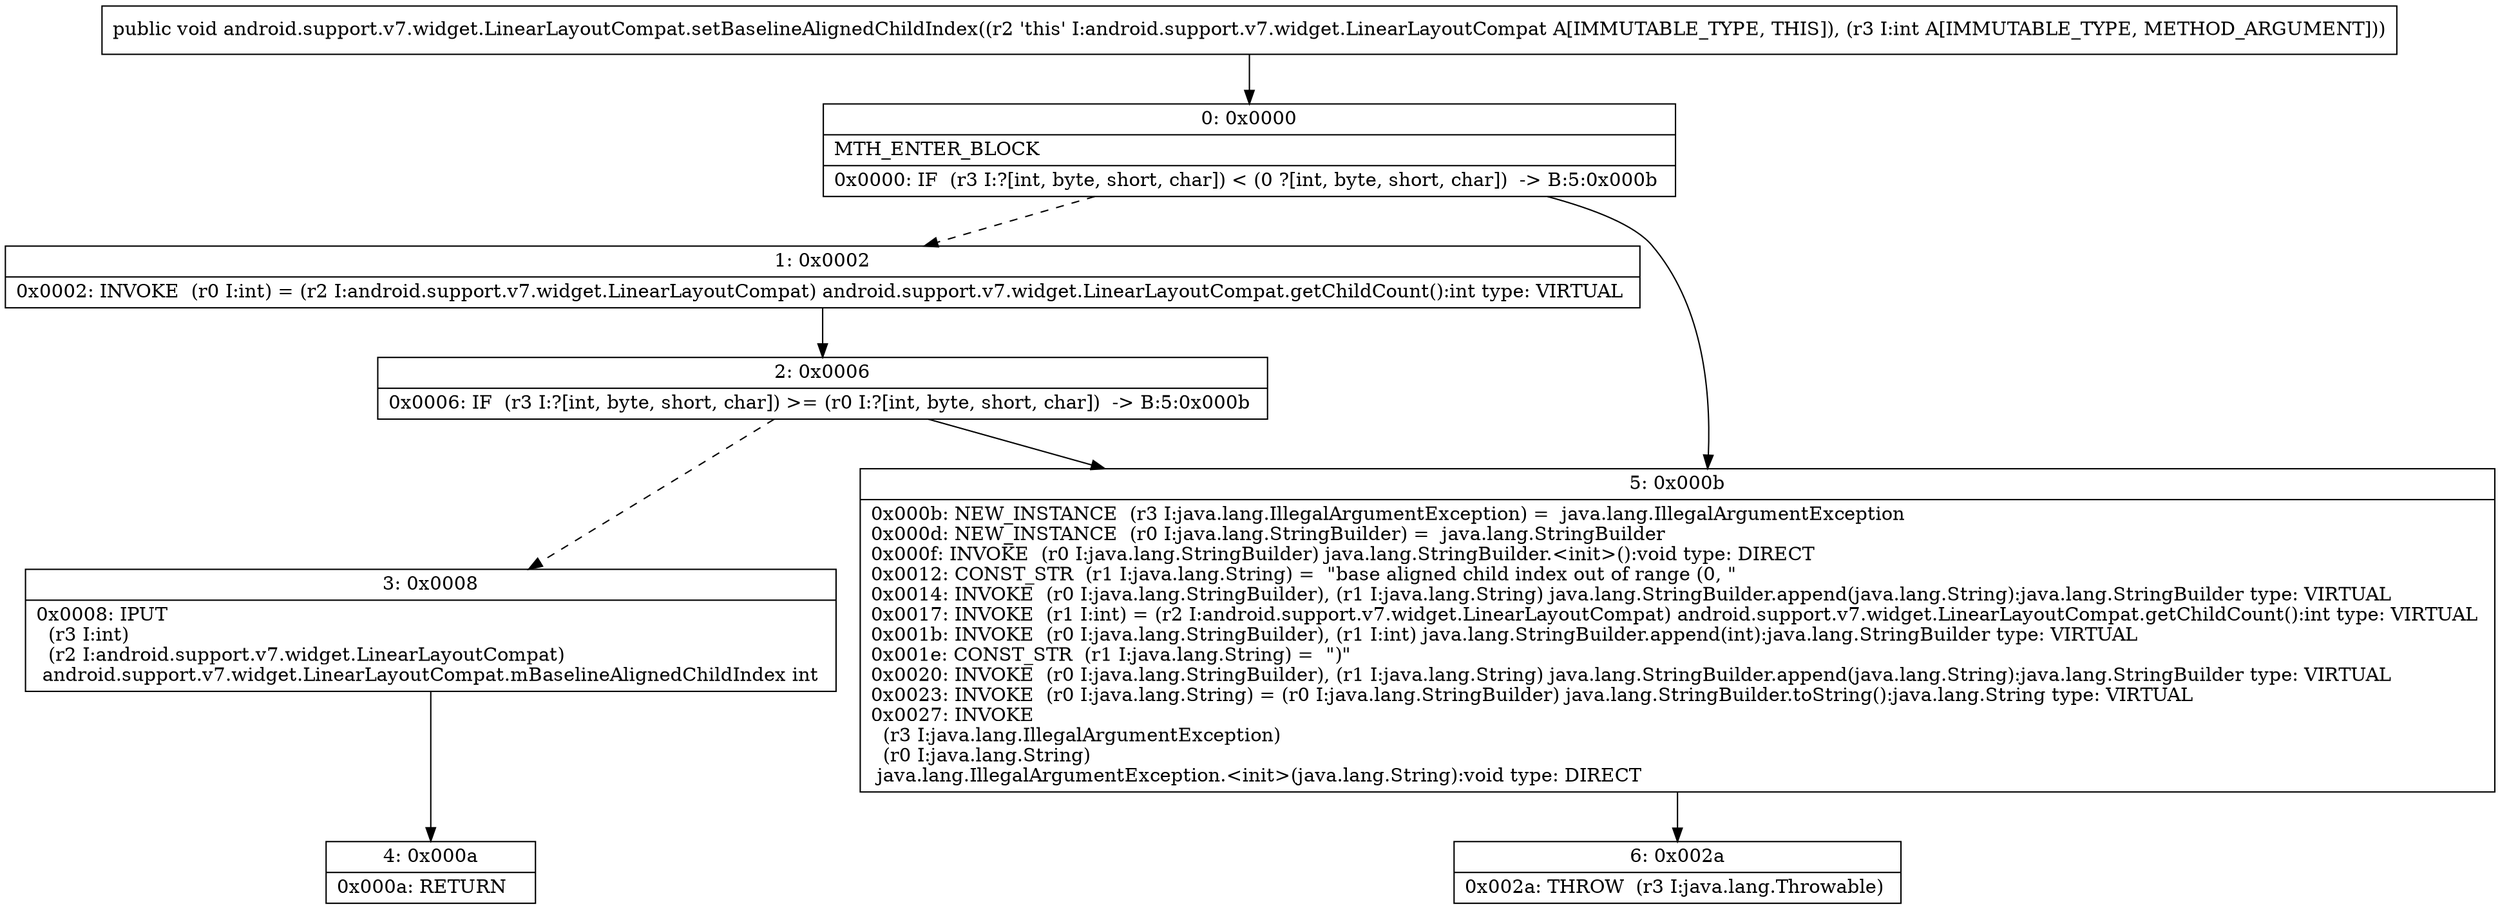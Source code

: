digraph "CFG forandroid.support.v7.widget.LinearLayoutCompat.setBaselineAlignedChildIndex(I)V" {
Node_0 [shape=record,label="{0\:\ 0x0000|MTH_ENTER_BLOCK\l|0x0000: IF  (r3 I:?[int, byte, short, char]) \< (0 ?[int, byte, short, char])  \-\> B:5:0x000b \l}"];
Node_1 [shape=record,label="{1\:\ 0x0002|0x0002: INVOKE  (r0 I:int) = (r2 I:android.support.v7.widget.LinearLayoutCompat) android.support.v7.widget.LinearLayoutCompat.getChildCount():int type: VIRTUAL \l}"];
Node_2 [shape=record,label="{2\:\ 0x0006|0x0006: IF  (r3 I:?[int, byte, short, char]) \>= (r0 I:?[int, byte, short, char])  \-\> B:5:0x000b \l}"];
Node_3 [shape=record,label="{3\:\ 0x0008|0x0008: IPUT  \l  (r3 I:int)\l  (r2 I:android.support.v7.widget.LinearLayoutCompat)\l android.support.v7.widget.LinearLayoutCompat.mBaselineAlignedChildIndex int \l}"];
Node_4 [shape=record,label="{4\:\ 0x000a|0x000a: RETURN   \l}"];
Node_5 [shape=record,label="{5\:\ 0x000b|0x000b: NEW_INSTANCE  (r3 I:java.lang.IllegalArgumentException) =  java.lang.IllegalArgumentException \l0x000d: NEW_INSTANCE  (r0 I:java.lang.StringBuilder) =  java.lang.StringBuilder \l0x000f: INVOKE  (r0 I:java.lang.StringBuilder) java.lang.StringBuilder.\<init\>():void type: DIRECT \l0x0012: CONST_STR  (r1 I:java.lang.String) =  \"base aligned child index out of range (0, \" \l0x0014: INVOKE  (r0 I:java.lang.StringBuilder), (r1 I:java.lang.String) java.lang.StringBuilder.append(java.lang.String):java.lang.StringBuilder type: VIRTUAL \l0x0017: INVOKE  (r1 I:int) = (r2 I:android.support.v7.widget.LinearLayoutCompat) android.support.v7.widget.LinearLayoutCompat.getChildCount():int type: VIRTUAL \l0x001b: INVOKE  (r0 I:java.lang.StringBuilder), (r1 I:int) java.lang.StringBuilder.append(int):java.lang.StringBuilder type: VIRTUAL \l0x001e: CONST_STR  (r1 I:java.lang.String) =  \")\" \l0x0020: INVOKE  (r0 I:java.lang.StringBuilder), (r1 I:java.lang.String) java.lang.StringBuilder.append(java.lang.String):java.lang.StringBuilder type: VIRTUAL \l0x0023: INVOKE  (r0 I:java.lang.String) = (r0 I:java.lang.StringBuilder) java.lang.StringBuilder.toString():java.lang.String type: VIRTUAL \l0x0027: INVOKE  \l  (r3 I:java.lang.IllegalArgumentException)\l  (r0 I:java.lang.String)\l java.lang.IllegalArgumentException.\<init\>(java.lang.String):void type: DIRECT \l}"];
Node_6 [shape=record,label="{6\:\ 0x002a|0x002a: THROW  (r3 I:java.lang.Throwable) \l}"];
MethodNode[shape=record,label="{public void android.support.v7.widget.LinearLayoutCompat.setBaselineAlignedChildIndex((r2 'this' I:android.support.v7.widget.LinearLayoutCompat A[IMMUTABLE_TYPE, THIS]), (r3 I:int A[IMMUTABLE_TYPE, METHOD_ARGUMENT])) }"];
MethodNode -> Node_0;
Node_0 -> Node_1[style=dashed];
Node_0 -> Node_5;
Node_1 -> Node_2;
Node_2 -> Node_3[style=dashed];
Node_2 -> Node_5;
Node_3 -> Node_4;
Node_5 -> Node_6;
}

